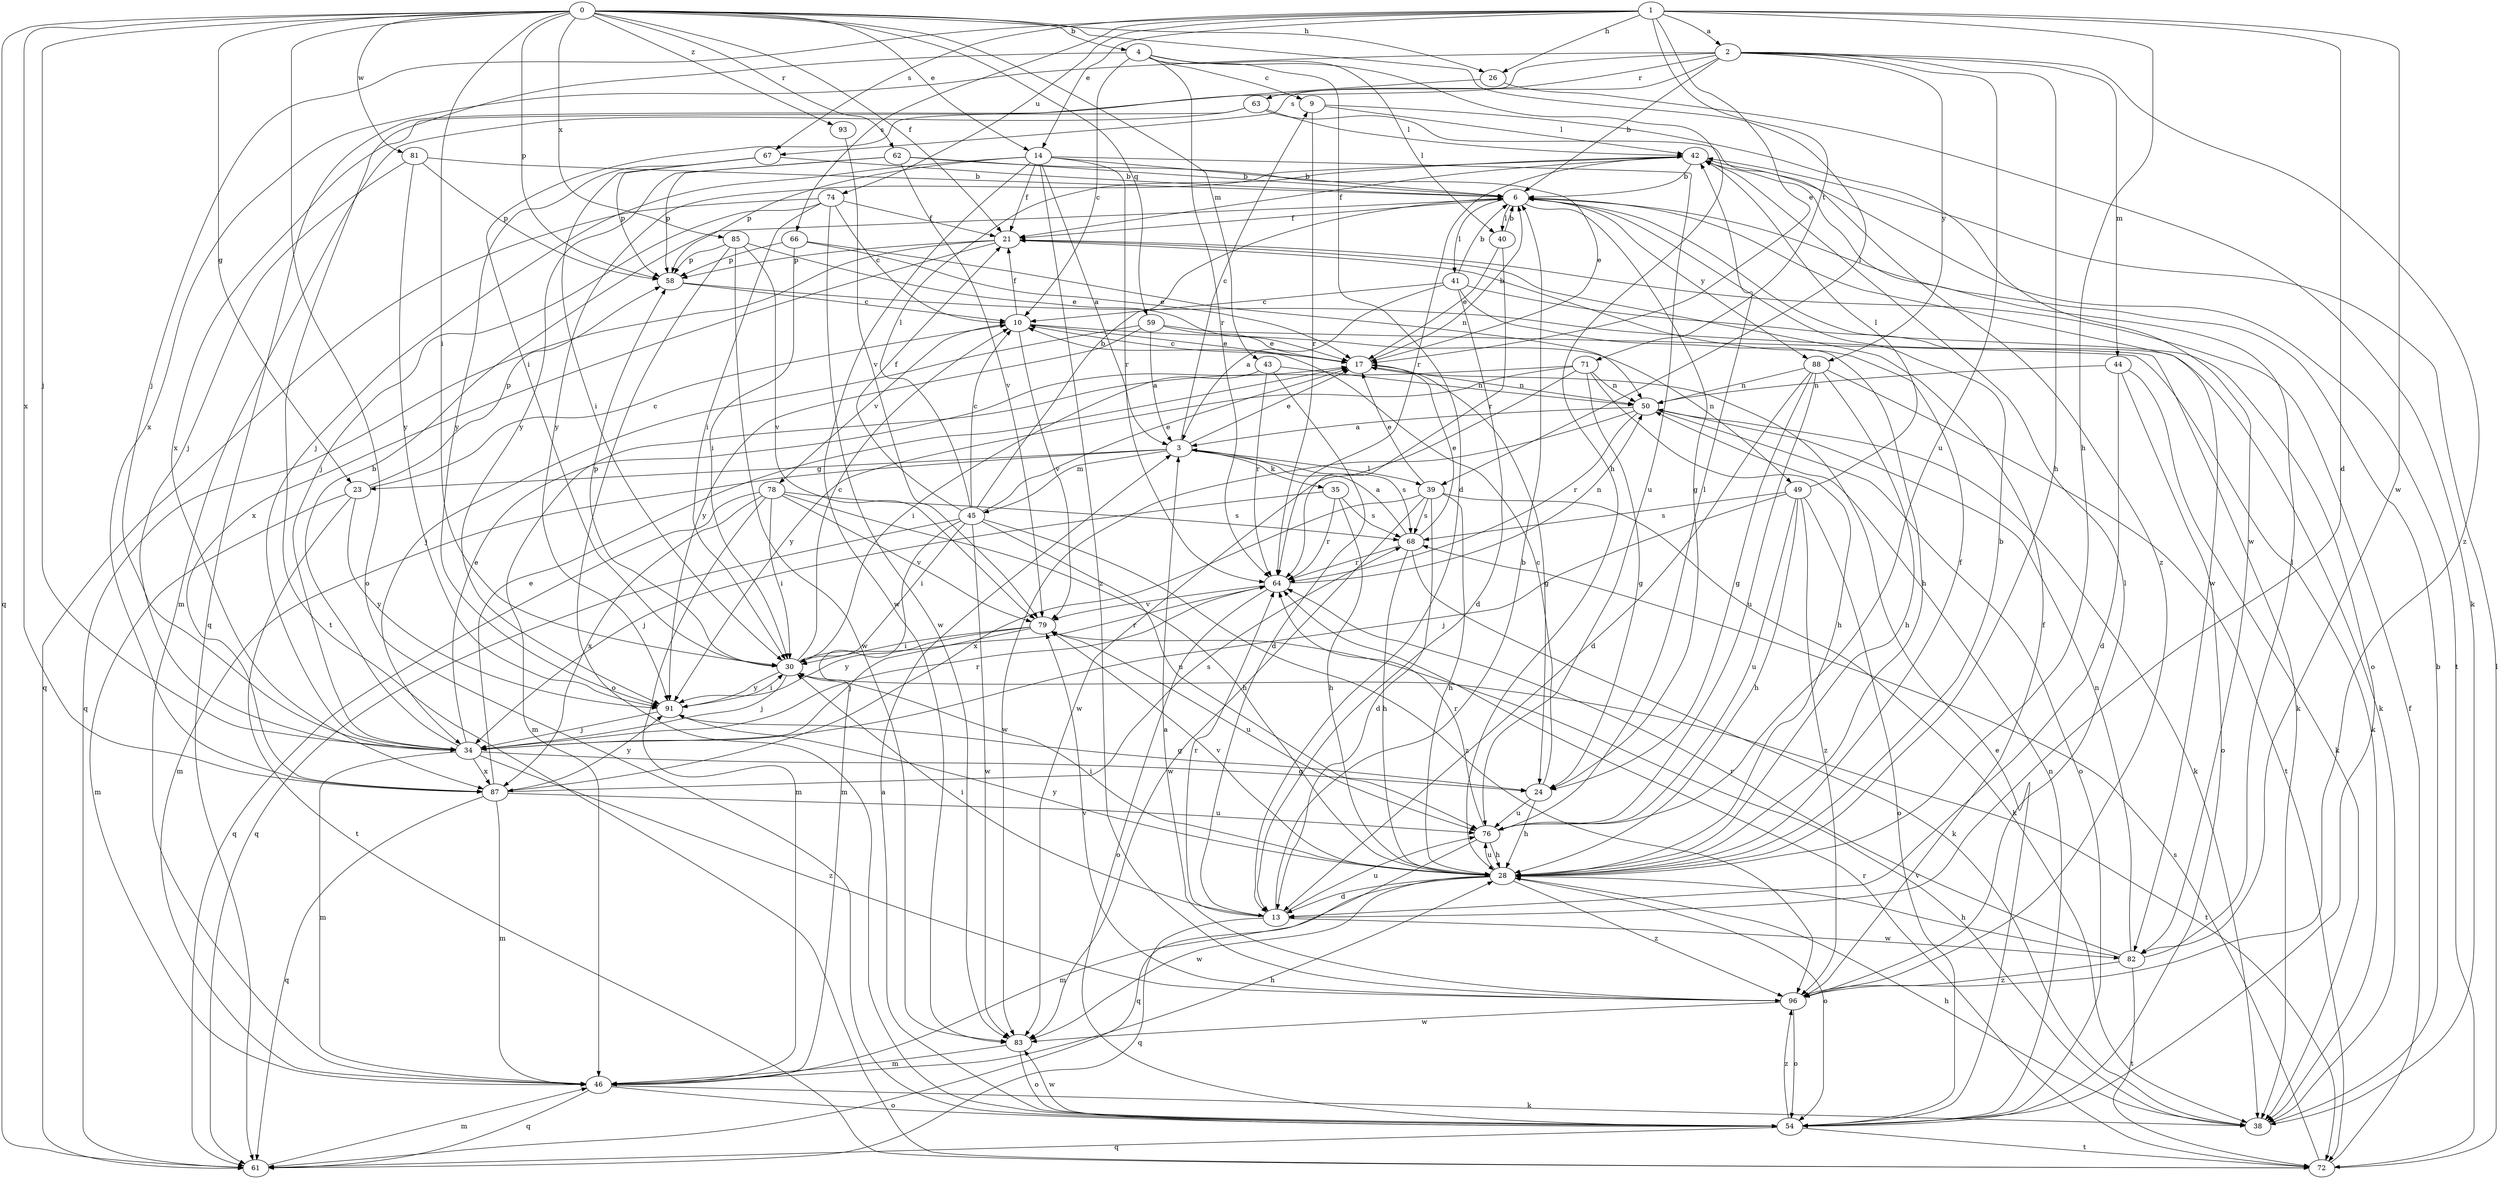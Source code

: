 strict digraph  {
0;
1;
2;
3;
4;
6;
9;
10;
13;
14;
17;
21;
23;
24;
26;
28;
30;
34;
35;
38;
39;
40;
41;
42;
43;
44;
45;
46;
49;
50;
54;
58;
59;
61;
62;
63;
64;
66;
67;
68;
71;
72;
74;
76;
78;
79;
81;
82;
83;
85;
87;
88;
91;
93;
96;
0 -> 4  [label=b];
0 -> 14  [label=e];
0 -> 21  [label=f];
0 -> 23  [label=g];
0 -> 26  [label=h];
0 -> 30  [label=i];
0 -> 34  [label=j];
0 -> 39  [label=l];
0 -> 43  [label=m];
0 -> 54  [label=o];
0 -> 58  [label=p];
0 -> 59  [label=q];
0 -> 61  [label=q];
0 -> 62  [label=r];
0 -> 81  [label=w];
0 -> 85  [label=x];
0 -> 87  [label=x];
0 -> 93  [label=z];
1 -> 2  [label=a];
1 -> 13  [label=d];
1 -> 14  [label=e];
1 -> 17  [label=e];
1 -> 26  [label=h];
1 -> 28  [label=h];
1 -> 34  [label=j];
1 -> 66  [label=s];
1 -> 67  [label=s];
1 -> 71  [label=t];
1 -> 74  [label=u];
1 -> 82  [label=w];
2 -> 6  [label=b];
2 -> 28  [label=h];
2 -> 44  [label=m];
2 -> 61  [label=q];
2 -> 63  [label=r];
2 -> 67  [label=s];
2 -> 76  [label=u];
2 -> 87  [label=x];
2 -> 88  [label=y];
2 -> 96  [label=z];
3 -> 9  [label=c];
3 -> 17  [label=e];
3 -> 23  [label=g];
3 -> 35  [label=k];
3 -> 39  [label=l];
3 -> 45  [label=m];
3 -> 46  [label=m];
3 -> 68  [label=s];
4 -> 9  [label=c];
4 -> 10  [label=c];
4 -> 13  [label=d];
4 -> 28  [label=h];
4 -> 40  [label=l];
4 -> 64  [label=r];
4 -> 72  [label=t];
6 -> 21  [label=f];
6 -> 24  [label=g];
6 -> 40  [label=l];
6 -> 41  [label=l];
6 -> 54  [label=o];
6 -> 82  [label=w];
6 -> 88  [label=y];
9 -> 42  [label=l];
9 -> 64  [label=r];
9 -> 82  [label=w];
10 -> 17  [label=e];
10 -> 21  [label=f];
10 -> 49  [label=n];
10 -> 78  [label=v];
10 -> 79  [label=v];
13 -> 6  [label=b];
13 -> 30  [label=i];
13 -> 61  [label=q];
13 -> 64  [label=r];
13 -> 76  [label=u];
13 -> 82  [label=w];
14 -> 3  [label=a];
14 -> 6  [label=b];
14 -> 21  [label=f];
14 -> 34  [label=j];
14 -> 58  [label=p];
14 -> 64  [label=r];
14 -> 76  [label=u];
14 -> 83  [label=w];
14 -> 96  [label=z];
17 -> 6  [label=b];
17 -> 10  [label=c];
17 -> 24  [label=g];
17 -> 50  [label=n];
21 -> 58  [label=p];
21 -> 61  [label=q];
21 -> 87  [label=x];
23 -> 10  [label=c];
23 -> 46  [label=m];
23 -> 58  [label=p];
23 -> 72  [label=t];
23 -> 91  [label=y];
24 -> 10  [label=c];
24 -> 28  [label=h];
24 -> 76  [label=u];
26 -> 30  [label=i];
26 -> 38  [label=k];
28 -> 6  [label=b];
28 -> 13  [label=d];
28 -> 21  [label=f];
28 -> 30  [label=i];
28 -> 46  [label=m];
28 -> 54  [label=o];
28 -> 76  [label=u];
28 -> 79  [label=v];
28 -> 83  [label=w];
28 -> 91  [label=y];
28 -> 96  [label=z];
30 -> 10  [label=c];
30 -> 34  [label=j];
30 -> 58  [label=p];
30 -> 64  [label=r];
30 -> 72  [label=t];
30 -> 91  [label=y];
34 -> 6  [label=b];
34 -> 17  [label=e];
34 -> 24  [label=g];
34 -> 46  [label=m];
34 -> 64  [label=r];
34 -> 87  [label=x];
34 -> 96  [label=z];
35 -> 28  [label=h];
35 -> 34  [label=j];
35 -> 64  [label=r];
35 -> 68  [label=s];
38 -> 6  [label=b];
38 -> 28  [label=h];
38 -> 79  [label=v];
39 -> 13  [label=d];
39 -> 17  [label=e];
39 -> 28  [label=h];
39 -> 38  [label=k];
39 -> 68  [label=s];
39 -> 83  [label=w];
39 -> 87  [label=x];
40 -> 6  [label=b];
40 -> 17  [label=e];
40 -> 64  [label=r];
41 -> 3  [label=a];
41 -> 6  [label=b];
41 -> 10  [label=c];
41 -> 13  [label=d];
41 -> 28  [label=h];
41 -> 38  [label=k];
42 -> 6  [label=b];
42 -> 21  [label=f];
42 -> 64  [label=r];
42 -> 72  [label=t];
42 -> 91  [label=y];
43 -> 13  [label=d];
43 -> 30  [label=i];
43 -> 50  [label=n];
43 -> 64  [label=r];
44 -> 13  [label=d];
44 -> 38  [label=k];
44 -> 50  [label=n];
44 -> 54  [label=o];
45 -> 6  [label=b];
45 -> 10  [label=c];
45 -> 17  [label=e];
45 -> 21  [label=f];
45 -> 30  [label=i];
45 -> 42  [label=l];
45 -> 46  [label=m];
45 -> 61  [label=q];
45 -> 76  [label=u];
45 -> 83  [label=w];
45 -> 96  [label=z];
46 -> 28  [label=h];
46 -> 38  [label=k];
46 -> 54  [label=o];
46 -> 61  [label=q];
49 -> 28  [label=h];
49 -> 34  [label=j];
49 -> 42  [label=l];
49 -> 54  [label=o];
49 -> 68  [label=s];
49 -> 76  [label=u];
49 -> 96  [label=z];
50 -> 3  [label=a];
50 -> 38  [label=k];
50 -> 54  [label=o];
50 -> 64  [label=r];
50 -> 83  [label=w];
54 -> 3  [label=a];
54 -> 17  [label=e];
54 -> 50  [label=n];
54 -> 61  [label=q];
54 -> 72  [label=t];
54 -> 83  [label=w];
54 -> 96  [label=z];
58 -> 10  [label=c];
58 -> 38  [label=k];
59 -> 3  [label=a];
59 -> 17  [label=e];
59 -> 34  [label=j];
59 -> 38  [label=k];
59 -> 91  [label=y];
61 -> 46  [label=m];
62 -> 6  [label=b];
62 -> 17  [label=e];
62 -> 58  [label=p];
62 -> 79  [label=v];
62 -> 91  [label=y];
63 -> 42  [label=l];
63 -> 46  [label=m];
63 -> 87  [label=x];
63 -> 96  [label=z];
64 -> 50  [label=n];
64 -> 54  [label=o];
64 -> 79  [label=v];
66 -> 17  [label=e];
66 -> 30  [label=i];
66 -> 50  [label=n];
66 -> 58  [label=p];
67 -> 6  [label=b];
67 -> 30  [label=i];
67 -> 58  [label=p];
67 -> 91  [label=y];
68 -> 3  [label=a];
68 -> 17  [label=e];
68 -> 28  [label=h];
68 -> 38  [label=k];
68 -> 64  [label=r];
71 -> 24  [label=g];
71 -> 28  [label=h];
71 -> 46  [label=m];
71 -> 50  [label=n];
71 -> 83  [label=w];
71 -> 91  [label=y];
72 -> 21  [label=f];
72 -> 42  [label=l];
72 -> 64  [label=r];
72 -> 68  [label=s];
74 -> 10  [label=c];
74 -> 21  [label=f];
74 -> 30  [label=i];
74 -> 34  [label=j];
74 -> 61  [label=q];
74 -> 83  [label=w];
76 -> 28  [label=h];
76 -> 42  [label=l];
76 -> 61  [label=q];
76 -> 64  [label=r];
78 -> 28  [label=h];
78 -> 30  [label=i];
78 -> 46  [label=m];
78 -> 61  [label=q];
78 -> 68  [label=s];
78 -> 79  [label=v];
78 -> 87  [label=x];
79 -> 30  [label=i];
79 -> 34  [label=j];
79 -> 76  [label=u];
79 -> 91  [label=y];
81 -> 6  [label=b];
81 -> 34  [label=j];
81 -> 58  [label=p];
81 -> 91  [label=y];
82 -> 28  [label=h];
82 -> 42  [label=l];
82 -> 50  [label=n];
82 -> 64  [label=r];
82 -> 72  [label=t];
82 -> 96  [label=z];
83 -> 46  [label=m];
83 -> 54  [label=o];
85 -> 17  [label=e];
85 -> 54  [label=o];
85 -> 58  [label=p];
85 -> 79  [label=v];
85 -> 83  [label=w];
87 -> 17  [label=e];
87 -> 46  [label=m];
87 -> 61  [label=q];
87 -> 68  [label=s];
87 -> 76  [label=u];
87 -> 91  [label=y];
88 -> 13  [label=d];
88 -> 24  [label=g];
88 -> 28  [label=h];
88 -> 50  [label=n];
88 -> 72  [label=t];
88 -> 76  [label=u];
91 -> 24  [label=g];
91 -> 30  [label=i];
91 -> 34  [label=j];
93 -> 79  [label=v];
96 -> 3  [label=a];
96 -> 21  [label=f];
96 -> 42  [label=l];
96 -> 54  [label=o];
96 -> 79  [label=v];
96 -> 83  [label=w];
}
